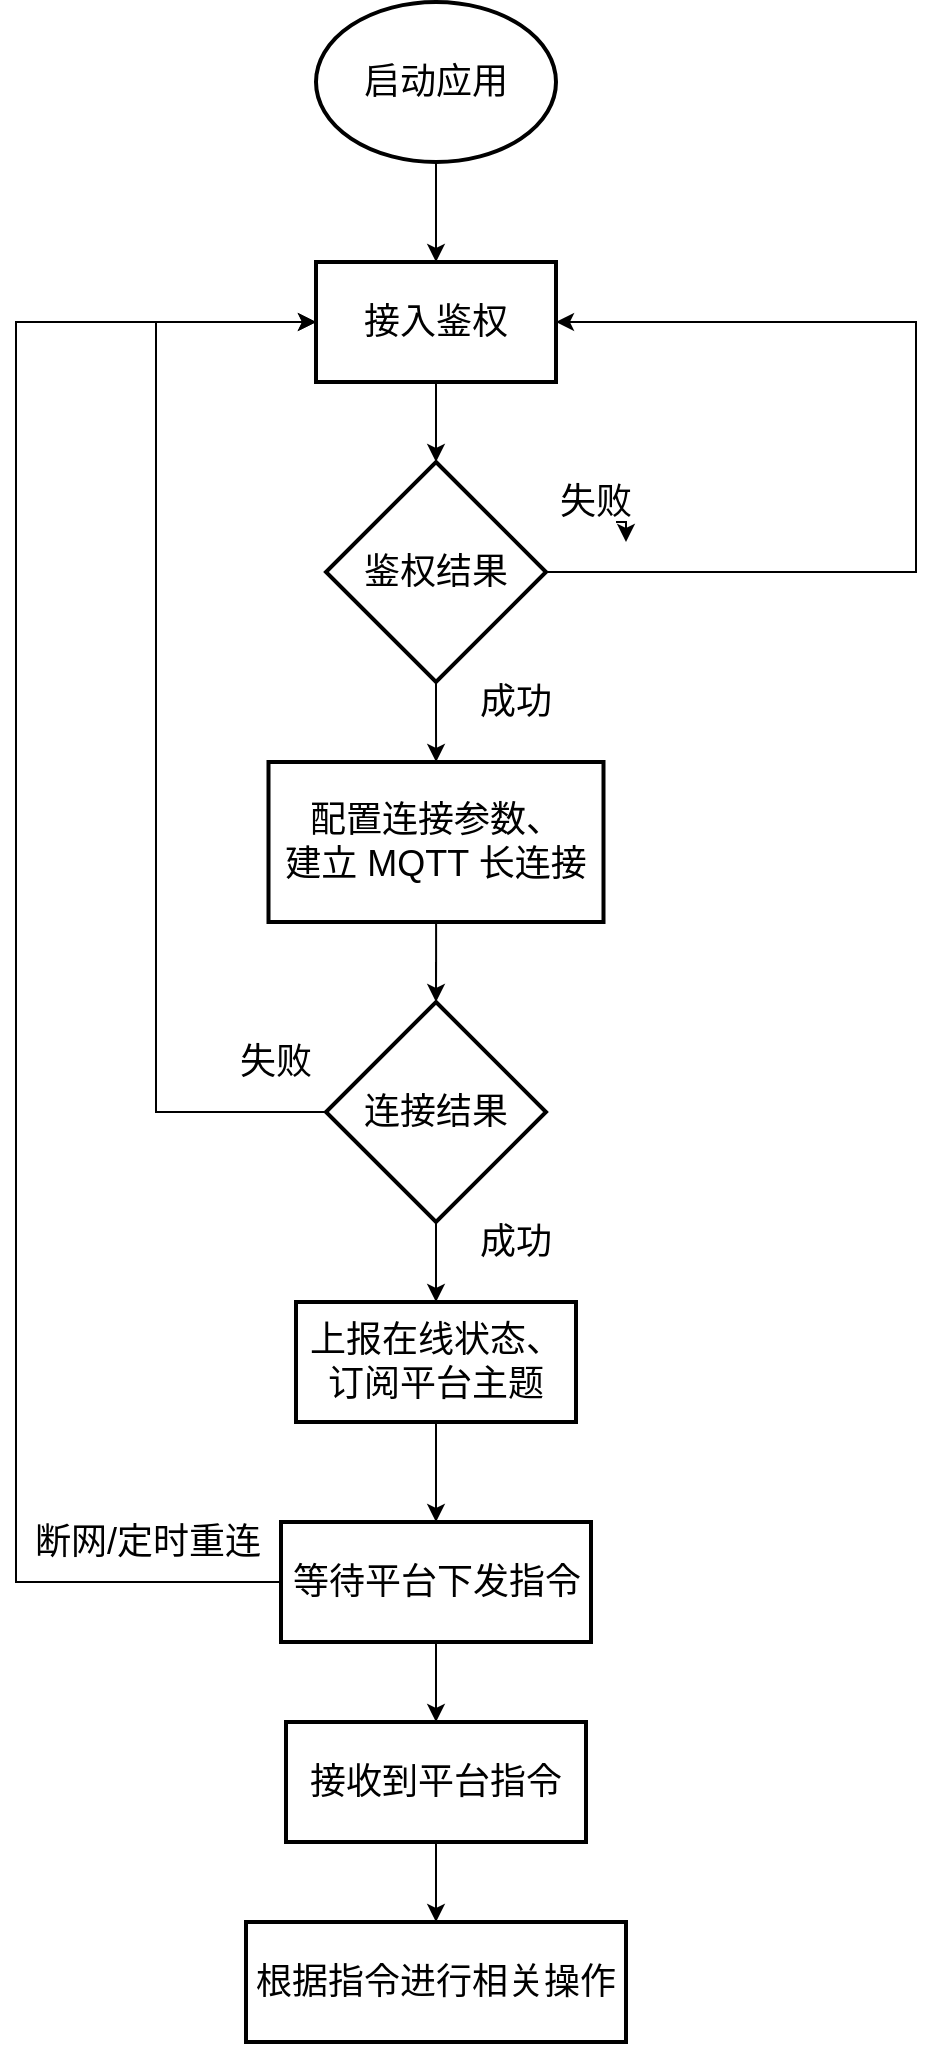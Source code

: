 <mxfile version="14.4.4" type="github">
  <diagram id="wZCVhKpZt4oQ8H5f8HPc" name="第 1 页">
    <mxGraphModel dx="1102" dy="611" grid="1" gridSize="10" guides="1" tooltips="1" connect="1" arrows="1" fold="1" page="1" pageScale="1" pageWidth="827" pageHeight="1169" background="#ffffff" math="0" shadow="0">
      <root>
        <mxCell id="0" />
        <mxCell id="1" parent="0" />
        <mxCell id="ecL6i-uEt44txTF5Zmjk-5" value="" style="edgeStyle=orthogonalEdgeStyle;rounded=0;orthogonalLoop=1;jettySize=auto;html=1;fontSize=18;" edge="1" parent="1" source="ecL6i-uEt44txTF5Zmjk-3" target="ecL6i-uEt44txTF5Zmjk-4">
          <mxGeometry relative="1" as="geometry" />
        </mxCell>
        <mxCell id="ecL6i-uEt44txTF5Zmjk-3" value="启动应用" style="strokeWidth=2;html=1;shape=mxgraph.flowchart.start_1;whiteSpace=wrap;fontSize=18;" vertex="1" parent="1">
          <mxGeometry x="280" y="80" width="120" height="80" as="geometry" />
        </mxCell>
        <mxCell id="ecL6i-uEt44txTF5Zmjk-9" value="" style="edgeStyle=orthogonalEdgeStyle;rounded=0;orthogonalLoop=1;jettySize=auto;html=1;fontSize=18;" edge="1" parent="1" source="ecL6i-uEt44txTF5Zmjk-4" target="ecL6i-uEt44txTF5Zmjk-8">
          <mxGeometry relative="1" as="geometry" />
        </mxCell>
        <mxCell id="ecL6i-uEt44txTF5Zmjk-4" value="接入鉴权" style="whiteSpace=wrap;html=1;fontSize=18;strokeWidth=2;" vertex="1" parent="1">
          <mxGeometry x="280" y="210" width="120" height="60" as="geometry" />
        </mxCell>
        <mxCell id="ecL6i-uEt44txTF5Zmjk-10" style="edgeStyle=orthogonalEdgeStyle;rounded=0;orthogonalLoop=1;jettySize=auto;html=1;fontSize=18;entryX=1;entryY=0.5;entryDx=0;entryDy=0;" edge="1" parent="1" source="ecL6i-uEt44txTF5Zmjk-8" target="ecL6i-uEt44txTF5Zmjk-4">
          <mxGeometry relative="1" as="geometry">
            <mxPoint x="420" y="240" as="targetPoint" />
            <Array as="points">
              <mxPoint x="580" y="365" />
              <mxPoint x="580" y="240" />
            </Array>
          </mxGeometry>
        </mxCell>
        <mxCell id="ecL6i-uEt44txTF5Zmjk-14" value="" style="edgeStyle=orthogonalEdgeStyle;rounded=0;orthogonalLoop=1;jettySize=auto;html=1;fontSize=18;" edge="1" parent="1" source="ecL6i-uEt44txTF5Zmjk-8" target="ecL6i-uEt44txTF5Zmjk-13">
          <mxGeometry relative="1" as="geometry" />
        </mxCell>
        <mxCell id="ecL6i-uEt44txTF5Zmjk-8" value="鉴权结果" style="rhombus;whiteSpace=wrap;html=1;fontSize=18;strokeWidth=2;" vertex="1" parent="1">
          <mxGeometry x="285" y="310" width="110" height="110" as="geometry" />
        </mxCell>
        <mxCell id="ecL6i-uEt44txTF5Zmjk-33" style="edgeStyle=orthogonalEdgeStyle;rounded=0;orthogonalLoop=1;jettySize=auto;html=1;exitX=0.75;exitY=1;exitDx=0;exitDy=0;fontSize=18;" edge="1" parent="1" source="ecL6i-uEt44txTF5Zmjk-12">
          <mxGeometry relative="1" as="geometry">
            <mxPoint x="435" y="350" as="targetPoint" />
          </mxGeometry>
        </mxCell>
        <mxCell id="ecL6i-uEt44txTF5Zmjk-12" value="失败" style="text;html=1;strokeColor=none;fillColor=none;align=center;verticalAlign=middle;whiteSpace=wrap;rounded=0;fontSize=18;" vertex="1" parent="1">
          <mxGeometry x="400" y="320" width="40" height="20" as="geometry" />
        </mxCell>
        <mxCell id="ecL6i-uEt44txTF5Zmjk-18" value="" style="edgeStyle=orthogonalEdgeStyle;rounded=0;orthogonalLoop=1;jettySize=auto;html=1;fontSize=18;" edge="1" parent="1" source="ecL6i-uEt44txTF5Zmjk-19">
          <mxGeometry relative="1" as="geometry">
            <mxPoint x="340" y="630" as="targetPoint" />
          </mxGeometry>
        </mxCell>
        <mxCell id="ecL6i-uEt44txTF5Zmjk-13" value="配置连接参数、&lt;br&gt;建立 MQTT 长连接" style="whiteSpace=wrap;html=1;fontSize=18;strokeWidth=2;" vertex="1" parent="1">
          <mxGeometry x="256.25" y="460" width="167.5" height="80" as="geometry" />
        </mxCell>
        <mxCell id="ecL6i-uEt44txTF5Zmjk-15" value="成功" style="text;html=1;strokeColor=none;fillColor=none;align=center;verticalAlign=middle;whiteSpace=wrap;rounded=0;fontSize=18;" vertex="1" parent="1">
          <mxGeometry x="360" y="420" width="40" height="20" as="geometry" />
        </mxCell>
        <mxCell id="ecL6i-uEt44txTF5Zmjk-20" style="edgeStyle=orthogonalEdgeStyle;rounded=0;orthogonalLoop=1;jettySize=auto;html=1;fontSize=18;entryX=0;entryY=0.5;entryDx=0;entryDy=0;" edge="1" parent="1" source="ecL6i-uEt44txTF5Zmjk-19" target="ecL6i-uEt44txTF5Zmjk-4">
          <mxGeometry relative="1" as="geometry">
            <mxPoint x="200" y="240" as="targetPoint" />
            <Array as="points">
              <mxPoint x="200" y="635" />
              <mxPoint x="200" y="240" />
            </Array>
          </mxGeometry>
        </mxCell>
        <mxCell id="ecL6i-uEt44txTF5Zmjk-23" value="" style="edgeStyle=orthogonalEdgeStyle;rounded=0;orthogonalLoop=1;jettySize=auto;html=1;fontSize=18;" edge="1" parent="1" source="ecL6i-uEt44txTF5Zmjk-19" target="ecL6i-uEt44txTF5Zmjk-22">
          <mxGeometry relative="1" as="geometry" />
        </mxCell>
        <mxCell id="ecL6i-uEt44txTF5Zmjk-21" value="失败" style="text;html=1;strokeColor=none;fillColor=none;align=center;verticalAlign=middle;whiteSpace=wrap;rounded=0;fontSize=18;" vertex="1" parent="1">
          <mxGeometry x="240" y="600" width="40" height="20" as="geometry" />
        </mxCell>
        <mxCell id="ecL6i-uEt44txTF5Zmjk-28" value="" style="edgeStyle=orthogonalEdgeStyle;rounded=0;orthogonalLoop=1;jettySize=auto;html=1;fontSize=18;" edge="1" parent="1" source="ecL6i-uEt44txTF5Zmjk-22" target="ecL6i-uEt44txTF5Zmjk-27">
          <mxGeometry relative="1" as="geometry" />
        </mxCell>
        <mxCell id="ecL6i-uEt44txTF5Zmjk-22" value="上报在线状态、&lt;br&gt;订阅平台主题" style="whiteSpace=wrap;html=1;fontSize=18;strokeWidth=2;" vertex="1" parent="1">
          <mxGeometry x="270" y="730" width="140" height="60" as="geometry" />
        </mxCell>
        <mxCell id="ecL6i-uEt44txTF5Zmjk-24" value="成功" style="text;html=1;strokeColor=none;fillColor=none;align=center;verticalAlign=middle;whiteSpace=wrap;rounded=0;fontSize=18;" vertex="1" parent="1">
          <mxGeometry x="360" y="690" width="40" height="20" as="geometry" />
        </mxCell>
        <mxCell id="ecL6i-uEt44txTF5Zmjk-29" style="edgeStyle=orthogonalEdgeStyle;rounded=0;orthogonalLoop=1;jettySize=auto;html=1;fontSize=18;" edge="1" parent="1" source="ecL6i-uEt44txTF5Zmjk-27">
          <mxGeometry relative="1" as="geometry">
            <mxPoint x="280" y="240" as="targetPoint" />
            <Array as="points">
              <mxPoint x="130" y="870" />
              <mxPoint x="130" y="240" />
            </Array>
          </mxGeometry>
        </mxCell>
        <mxCell id="ecL6i-uEt44txTF5Zmjk-32" value="" style="edgeStyle=orthogonalEdgeStyle;rounded=0;orthogonalLoop=1;jettySize=auto;html=1;fontSize=18;" edge="1" parent="1" source="ecL6i-uEt44txTF5Zmjk-27" target="ecL6i-uEt44txTF5Zmjk-31">
          <mxGeometry relative="1" as="geometry" />
        </mxCell>
        <mxCell id="ecL6i-uEt44txTF5Zmjk-27" value="等待平台下发指令" style="whiteSpace=wrap;html=1;fontSize=18;strokeWidth=2;" vertex="1" parent="1">
          <mxGeometry x="262.5" y="840" width="155" height="60" as="geometry" />
        </mxCell>
        <mxCell id="ecL6i-uEt44txTF5Zmjk-30" value="断网/定时重连" style="text;html=1;strokeColor=none;fillColor=none;align=center;verticalAlign=middle;whiteSpace=wrap;rounded=0;fontSize=18;" vertex="1" parent="1">
          <mxGeometry x="136.25" y="840" width="120" height="20" as="geometry" />
        </mxCell>
        <mxCell id="ecL6i-uEt44txTF5Zmjk-37" value="" style="edgeStyle=orthogonalEdgeStyle;rounded=0;orthogonalLoop=1;jettySize=auto;html=1;fontSize=18;" edge="1" parent="1" source="ecL6i-uEt44txTF5Zmjk-31" target="ecL6i-uEt44txTF5Zmjk-36">
          <mxGeometry relative="1" as="geometry" />
        </mxCell>
        <mxCell id="ecL6i-uEt44txTF5Zmjk-31" value="接收到平台指令" style="whiteSpace=wrap;html=1;fontSize=18;strokeWidth=2;" vertex="1" parent="1">
          <mxGeometry x="265" y="940" width="150" height="60" as="geometry" />
        </mxCell>
        <mxCell id="ecL6i-uEt44txTF5Zmjk-19" value="连接结果" style="rhombus;whiteSpace=wrap;html=1;fontSize=18;strokeWidth=2;" vertex="1" parent="1">
          <mxGeometry x="285" y="580" width="110" height="110" as="geometry" />
        </mxCell>
        <mxCell id="ecL6i-uEt44txTF5Zmjk-34" value="" style="edgeStyle=orthogonalEdgeStyle;rounded=0;orthogonalLoop=1;jettySize=auto;html=1;fontSize=18;" edge="1" parent="1" source="ecL6i-uEt44txTF5Zmjk-13" target="ecL6i-uEt44txTF5Zmjk-19">
          <mxGeometry relative="1" as="geometry">
            <mxPoint x="340.1" y="540" as="sourcePoint" />
            <mxPoint x="340" y="630" as="targetPoint" />
          </mxGeometry>
        </mxCell>
        <mxCell id="ecL6i-uEt44txTF5Zmjk-36" value="根据指令进行相关操作" style="whiteSpace=wrap;html=1;fontSize=18;strokeWidth=2;" vertex="1" parent="1">
          <mxGeometry x="245" y="1040" width="190" height="60" as="geometry" />
        </mxCell>
      </root>
    </mxGraphModel>
  </diagram>
</mxfile>
